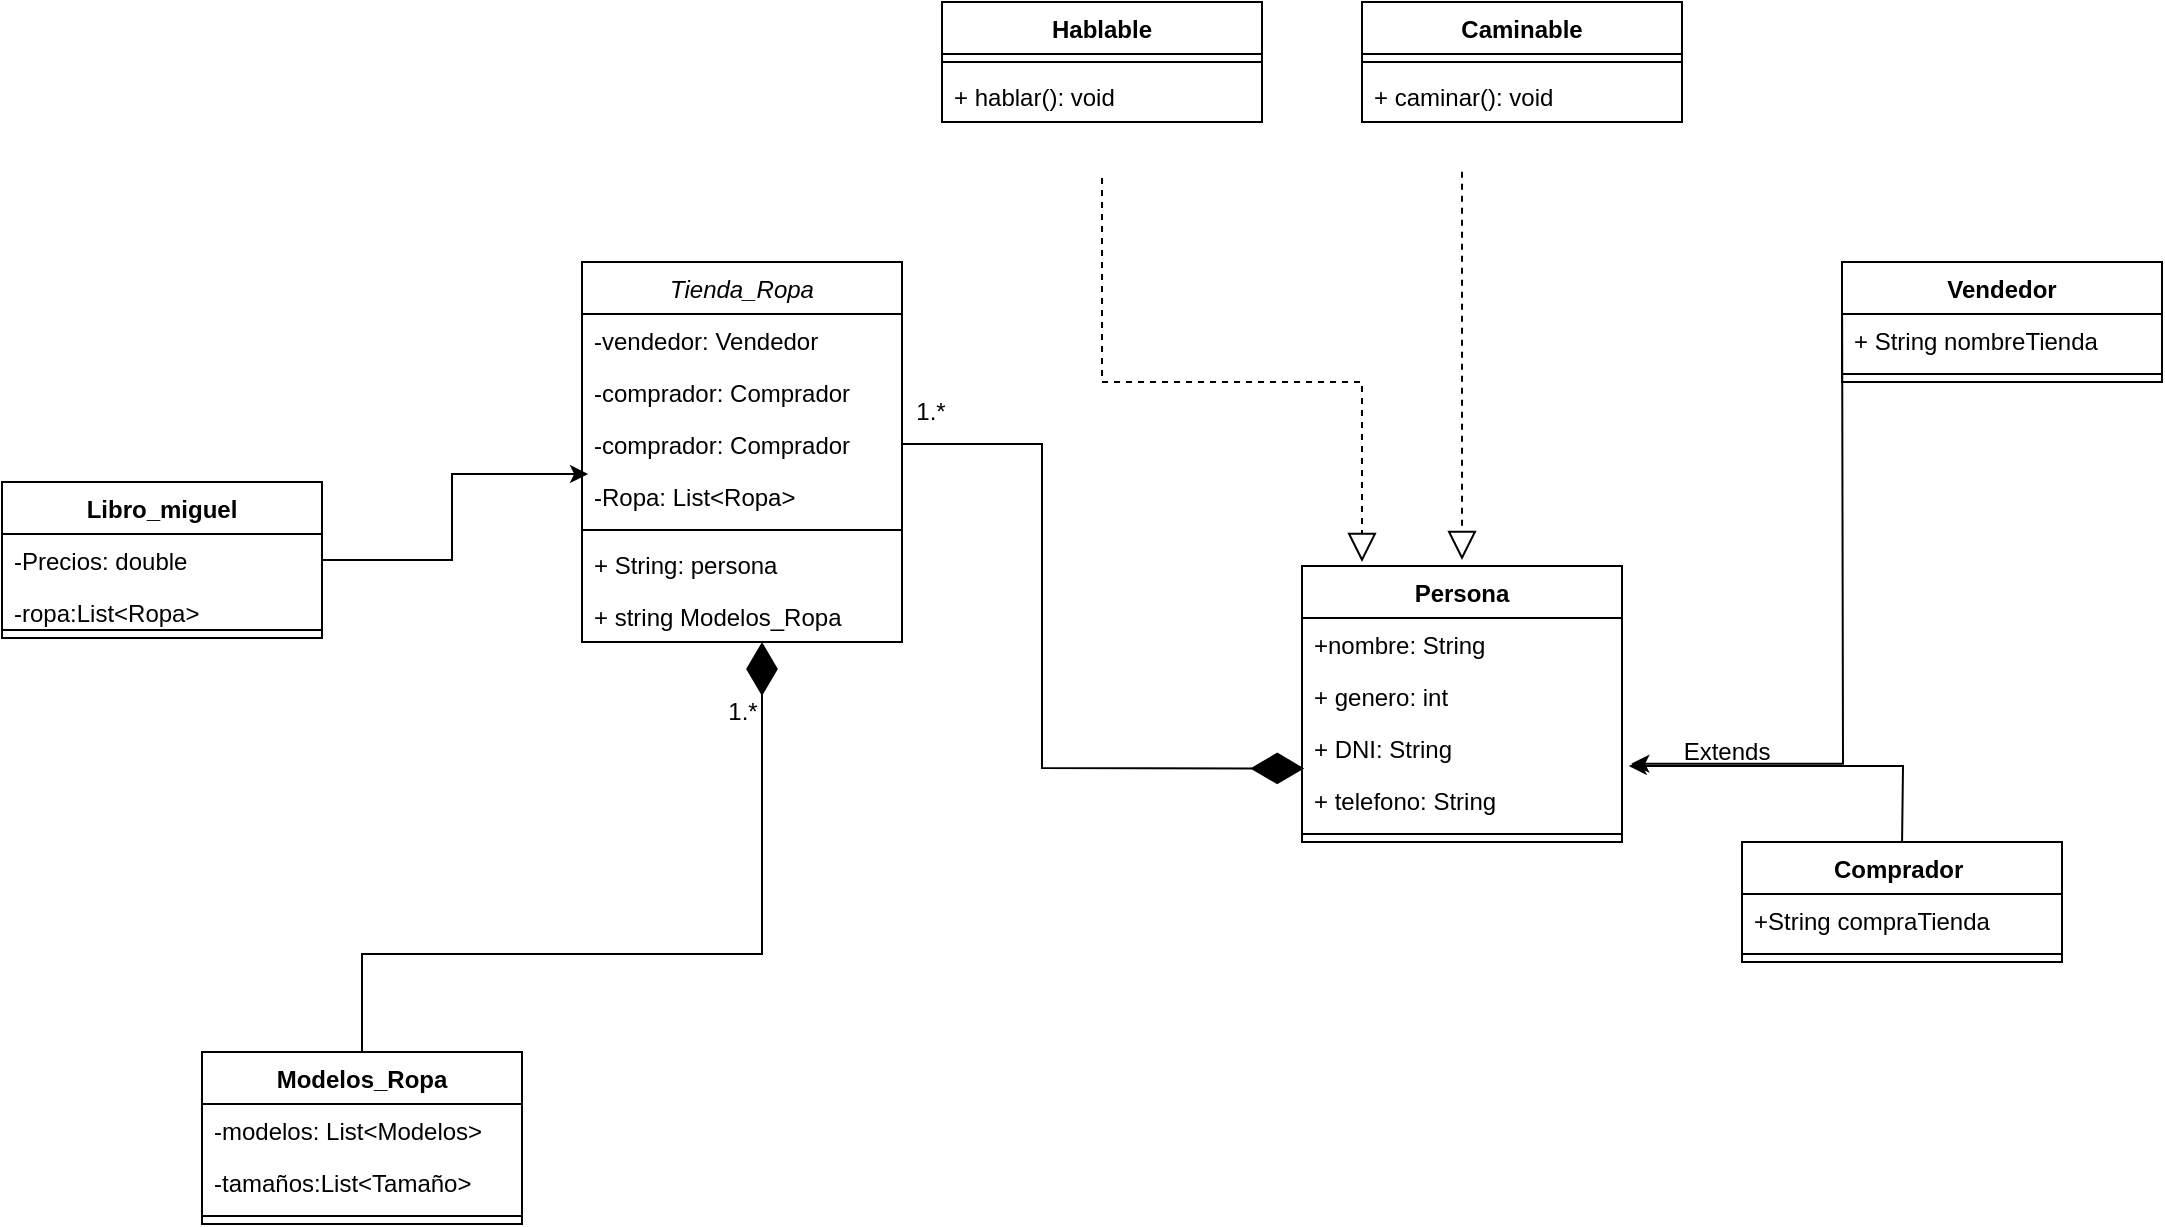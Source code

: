 <mxfile version="22.0.8" type="github">
  <diagram id="C5RBs43oDa-KdzZeNtuy" name="Page-1">
    <mxGraphModel dx="2220" dy="1935" grid="1" gridSize="10" guides="1" tooltips="1" connect="1" arrows="1" fold="1" page="1" pageScale="1" pageWidth="827" pageHeight="1169" math="0" shadow="0">
      <root>
        <mxCell id="WIyWlLk6GJQsqaUBKTNV-0" />
        <mxCell id="WIyWlLk6GJQsqaUBKTNV-1" parent="WIyWlLk6GJQsqaUBKTNV-0" />
        <mxCell id="zkfFHV4jXpPFQw0GAbJ--0" value="Tienda_Ropa" style="swimlane;fontStyle=2;align=center;verticalAlign=top;childLayout=stackLayout;horizontal=1;startSize=26;horizontalStack=0;resizeParent=1;resizeLast=0;collapsible=1;marginBottom=0;rounded=0;shadow=0;strokeWidth=1;" parent="WIyWlLk6GJQsqaUBKTNV-1" vertex="1">
          <mxGeometry x="220" y="120" width="160" height="190" as="geometry">
            <mxRectangle x="230" y="140" width="160" height="26" as="alternateBounds" />
          </mxGeometry>
        </mxCell>
        <mxCell id="zkfFHV4jXpPFQw0GAbJ--1" value="-vendedor: Vendedor" style="text;align=left;verticalAlign=top;spacingLeft=4;spacingRight=4;overflow=hidden;rotatable=0;points=[[0,0.5],[1,0.5]];portConstraint=eastwest;" parent="zkfFHV4jXpPFQw0GAbJ--0" vertex="1">
          <mxGeometry y="26" width="160" height="26" as="geometry" />
        </mxCell>
        <mxCell id="zkfFHV4jXpPFQw0GAbJ--2" value="-comprador: Comprador" style="text;align=left;verticalAlign=top;spacingLeft=4;spacingRight=4;overflow=hidden;rotatable=0;points=[[0,0.5],[1,0.5]];portConstraint=eastwest;rounded=0;shadow=0;html=0;" parent="zkfFHV4jXpPFQw0GAbJ--0" vertex="1">
          <mxGeometry y="52" width="160" height="26" as="geometry" />
        </mxCell>
        <mxCell id="3H30AkDvmDD4xyyNhyk9-2" value="-comprador: Comprador" style="text;align=left;verticalAlign=top;spacingLeft=4;spacingRight=4;overflow=hidden;rotatable=0;points=[[0,0.5],[1,0.5]];portConstraint=eastwest;rounded=0;shadow=0;html=0;" vertex="1" parent="zkfFHV4jXpPFQw0GAbJ--0">
          <mxGeometry y="78" width="160" height="26" as="geometry" />
        </mxCell>
        <mxCell id="3H30AkDvmDD4xyyNhyk9-1" value="-Ropa: List&lt;Ropa&gt;" style="text;align=left;verticalAlign=top;spacingLeft=4;spacingRight=4;overflow=hidden;rotatable=0;points=[[0,0.5],[1,0.5]];portConstraint=eastwest;rounded=0;shadow=0;html=0;" vertex="1" parent="zkfFHV4jXpPFQw0GAbJ--0">
          <mxGeometry y="104" width="160" height="26" as="geometry" />
        </mxCell>
        <mxCell id="zkfFHV4jXpPFQw0GAbJ--4" value="" style="line;html=1;strokeWidth=1;align=left;verticalAlign=middle;spacingTop=-1;spacingLeft=3;spacingRight=3;rotatable=0;labelPosition=right;points=[];portConstraint=eastwest;" parent="zkfFHV4jXpPFQw0GAbJ--0" vertex="1">
          <mxGeometry y="130" width="160" height="8" as="geometry" />
        </mxCell>
        <mxCell id="3H30AkDvmDD4xyyNhyk9-72" value="+ String: persona" style="text;align=left;verticalAlign=top;spacingLeft=4;spacingRight=4;overflow=hidden;rotatable=0;points=[[0,0.5],[1,0.5]];portConstraint=eastwest;" vertex="1" parent="zkfFHV4jXpPFQw0GAbJ--0">
          <mxGeometry y="138" width="160" height="26" as="geometry" />
        </mxCell>
        <mxCell id="zkfFHV4jXpPFQw0GAbJ--5" value="+ string Modelos_Ropa" style="text;align=left;verticalAlign=top;spacingLeft=4;spacingRight=4;overflow=hidden;rotatable=0;points=[[0,0.5],[1,0.5]];portConstraint=eastwest;" parent="zkfFHV4jXpPFQw0GAbJ--0" vertex="1">
          <mxGeometry y="164" width="160" height="26" as="geometry" />
        </mxCell>
        <mxCell id="3H30AkDvmDD4xyyNhyk9-3" value="" style="endArrow=diamondThin;endFill=1;endSize=24;html=1;rounded=0;exitX=1;exitY=0.5;exitDx=0;exitDy=0;entryX=0.007;entryY=-0.106;entryDx=0;entryDy=0;entryPerimeter=0;" edge="1" parent="WIyWlLk6GJQsqaUBKTNV-1" source="3H30AkDvmDD4xyyNhyk9-2" target="3H30AkDvmDD4xyyNhyk9-49">
          <mxGeometry width="160" relative="1" as="geometry">
            <mxPoint x="430" y="110" as="sourcePoint" />
            <mxPoint x="590" y="110" as="targetPoint" />
            <Array as="points">
              <mxPoint x="450" y="211" />
              <mxPoint x="450" y="373" />
            </Array>
          </mxGeometry>
        </mxCell>
        <mxCell id="3H30AkDvmDD4xyyNhyk9-14" value="Modelos_Ropa" style="swimlane;fontStyle=1;align=center;verticalAlign=top;childLayout=stackLayout;horizontal=1;startSize=26;horizontalStack=0;resizeParent=1;resizeParentMax=0;resizeLast=0;collapsible=1;marginBottom=0;whiteSpace=wrap;html=1;" vertex="1" parent="WIyWlLk6GJQsqaUBKTNV-1">
          <mxGeometry x="30" y="515" width="160" height="86" as="geometry" />
        </mxCell>
        <mxCell id="3H30AkDvmDD4xyyNhyk9-15" value="-modelos: List&amp;lt;Modelos&amp;gt;" style="text;strokeColor=none;fillColor=none;align=left;verticalAlign=top;spacingLeft=4;spacingRight=4;overflow=hidden;rotatable=0;points=[[0,0.5],[1,0.5]];portConstraint=eastwest;whiteSpace=wrap;html=1;" vertex="1" parent="3H30AkDvmDD4xyyNhyk9-14">
          <mxGeometry y="26" width="160" height="26" as="geometry" />
        </mxCell>
        <mxCell id="3H30AkDvmDD4xyyNhyk9-18" value="-tamaños:List&amp;lt;Tamaño&amp;gt;" style="text;strokeColor=none;fillColor=none;align=left;verticalAlign=top;spacingLeft=4;spacingRight=4;overflow=hidden;rotatable=0;points=[[0,0.5],[1,0.5]];portConstraint=eastwest;whiteSpace=wrap;html=1;" vertex="1" parent="3H30AkDvmDD4xyyNhyk9-14">
          <mxGeometry y="52" width="160" height="26" as="geometry" />
        </mxCell>
        <mxCell id="3H30AkDvmDD4xyyNhyk9-16" value="" style="line;strokeWidth=1;fillColor=none;align=left;verticalAlign=middle;spacingTop=-1;spacingLeft=3;spacingRight=3;rotatable=0;labelPosition=right;points=[];portConstraint=eastwest;strokeColor=inherit;" vertex="1" parent="3H30AkDvmDD4xyyNhyk9-14">
          <mxGeometry y="78" width="160" height="8" as="geometry" />
        </mxCell>
        <mxCell id="3H30AkDvmDD4xyyNhyk9-20" value="Libro_miguel" style="swimlane;fontStyle=1;align=center;verticalAlign=top;childLayout=stackLayout;horizontal=1;startSize=26;horizontalStack=0;resizeParent=1;resizeParentMax=0;resizeLast=0;collapsible=1;marginBottom=0;whiteSpace=wrap;html=1;" vertex="1" parent="WIyWlLk6GJQsqaUBKTNV-1">
          <mxGeometry x="-70" y="230" width="160" height="78" as="geometry" />
        </mxCell>
        <mxCell id="3H30AkDvmDD4xyyNhyk9-21" value="-Precios: double" style="text;strokeColor=none;fillColor=none;align=left;verticalAlign=top;spacingLeft=4;spacingRight=4;overflow=hidden;rotatable=0;points=[[0,0.5],[1,0.5]];portConstraint=eastwest;whiteSpace=wrap;html=1;" vertex="1" parent="3H30AkDvmDD4xyyNhyk9-20">
          <mxGeometry y="26" width="160" height="26" as="geometry" />
        </mxCell>
        <mxCell id="3H30AkDvmDD4xyyNhyk9-25" value="-ropa:List&amp;lt;Ropa&amp;gt;" style="text;strokeColor=none;fillColor=none;align=left;verticalAlign=top;spacingLeft=4;spacingRight=4;overflow=hidden;rotatable=0;points=[[0,0.5],[1,0.5]];portConstraint=eastwest;whiteSpace=wrap;html=1;" vertex="1" parent="3H30AkDvmDD4xyyNhyk9-20">
          <mxGeometry y="52" width="160" height="18" as="geometry" />
        </mxCell>
        <mxCell id="3H30AkDvmDD4xyyNhyk9-22" value="" style="line;strokeWidth=1;fillColor=none;align=left;verticalAlign=middle;spacingTop=-1;spacingLeft=3;spacingRight=3;rotatable=0;labelPosition=right;points=[];portConstraint=eastwest;strokeColor=inherit;" vertex="1" parent="3H30AkDvmDD4xyyNhyk9-20">
          <mxGeometry y="70" width="160" height="8" as="geometry" />
        </mxCell>
        <mxCell id="3H30AkDvmDD4xyyNhyk9-32" value="Hablable" style="swimlane;fontStyle=1;align=center;verticalAlign=top;childLayout=stackLayout;horizontal=1;startSize=26;horizontalStack=0;resizeParent=1;resizeParentMax=0;resizeLast=0;collapsible=1;marginBottom=0;whiteSpace=wrap;html=1;" vertex="1" parent="WIyWlLk6GJQsqaUBKTNV-1">
          <mxGeometry x="400" y="-10" width="160" height="60" as="geometry" />
        </mxCell>
        <mxCell id="3H30AkDvmDD4xyyNhyk9-34" value="" style="line;strokeWidth=1;fillColor=none;align=left;verticalAlign=middle;spacingTop=-1;spacingLeft=3;spacingRight=3;rotatable=0;labelPosition=right;points=[];portConstraint=eastwest;strokeColor=inherit;" vertex="1" parent="3H30AkDvmDD4xyyNhyk9-32">
          <mxGeometry y="26" width="160" height="8" as="geometry" />
        </mxCell>
        <mxCell id="3H30AkDvmDD4xyyNhyk9-35" value="+ hablar(): void" style="text;strokeColor=none;fillColor=none;align=left;verticalAlign=top;spacingLeft=4;spacingRight=4;overflow=hidden;rotatable=0;points=[[0,0.5],[1,0.5]];portConstraint=eastwest;whiteSpace=wrap;html=1;" vertex="1" parent="3H30AkDvmDD4xyyNhyk9-32">
          <mxGeometry y="34" width="160" height="26" as="geometry" />
        </mxCell>
        <mxCell id="3H30AkDvmDD4xyyNhyk9-36" value="Caminable" style="swimlane;fontStyle=1;align=center;verticalAlign=top;childLayout=stackLayout;horizontal=1;startSize=26;horizontalStack=0;resizeParent=1;resizeParentMax=0;resizeLast=0;collapsible=1;marginBottom=0;whiteSpace=wrap;html=1;" vertex="1" parent="WIyWlLk6GJQsqaUBKTNV-1">
          <mxGeometry x="610" y="-10" width="160" height="60" as="geometry" />
        </mxCell>
        <mxCell id="3H30AkDvmDD4xyyNhyk9-38" value="" style="line;strokeWidth=1;fillColor=none;align=left;verticalAlign=middle;spacingTop=-1;spacingLeft=3;spacingRight=3;rotatable=0;labelPosition=right;points=[];portConstraint=eastwest;strokeColor=inherit;" vertex="1" parent="3H30AkDvmDD4xyyNhyk9-36">
          <mxGeometry y="26" width="160" height="8" as="geometry" />
        </mxCell>
        <mxCell id="3H30AkDvmDD4xyyNhyk9-39" value="+ caminar(): void&amp;nbsp;" style="text;strokeColor=none;fillColor=none;align=left;verticalAlign=top;spacingLeft=4;spacingRight=4;overflow=hidden;rotatable=0;points=[[0,0.5],[1,0.5]];portConstraint=eastwest;whiteSpace=wrap;html=1;" vertex="1" parent="3H30AkDvmDD4xyyNhyk9-36">
          <mxGeometry y="34" width="160" height="26" as="geometry" />
        </mxCell>
        <mxCell id="3H30AkDvmDD4xyyNhyk9-69" value="" style="endArrow=block;dashed=1;endFill=0;endSize=12;html=1;rounded=0;" edge="1" parent="3H30AkDvmDD4xyyNhyk9-36">
          <mxGeometry width="160" relative="1" as="geometry">
            <mxPoint x="50" y="84.82" as="sourcePoint" />
            <mxPoint x="50" y="279" as="targetPoint" />
          </mxGeometry>
        </mxCell>
        <mxCell id="3H30AkDvmDD4xyyNhyk9-42" value="Persona" style="swimlane;fontStyle=1;align=center;verticalAlign=top;childLayout=stackLayout;horizontal=1;startSize=26;horizontalStack=0;resizeParent=1;resizeParentMax=0;resizeLast=0;collapsible=1;marginBottom=0;whiteSpace=wrap;html=1;" vertex="1" parent="WIyWlLk6GJQsqaUBKTNV-1">
          <mxGeometry x="580" y="272" width="160" height="138" as="geometry" />
        </mxCell>
        <mxCell id="3H30AkDvmDD4xyyNhyk9-48" value="+nombre: String" style="text;strokeColor=none;fillColor=none;align=left;verticalAlign=top;spacingLeft=4;spacingRight=4;overflow=hidden;rotatable=0;points=[[0,0.5],[1,0.5]];portConstraint=eastwest;whiteSpace=wrap;html=1;" vertex="1" parent="3H30AkDvmDD4xyyNhyk9-42">
          <mxGeometry y="26" width="160" height="26" as="geometry" />
        </mxCell>
        <mxCell id="3H30AkDvmDD4xyyNhyk9-52" value="+ genero: int" style="text;strokeColor=none;fillColor=none;align=left;verticalAlign=top;spacingLeft=4;spacingRight=4;overflow=hidden;rotatable=0;points=[[0,0.5],[1,0.5]];portConstraint=eastwest;whiteSpace=wrap;html=1;" vertex="1" parent="3H30AkDvmDD4xyyNhyk9-42">
          <mxGeometry y="52" width="160" height="26" as="geometry" />
        </mxCell>
        <mxCell id="3H30AkDvmDD4xyyNhyk9-43" value="+ DNI: String" style="text;strokeColor=none;fillColor=none;align=left;verticalAlign=top;spacingLeft=4;spacingRight=4;overflow=hidden;rotatable=0;points=[[0,0.5],[1,0.5]];portConstraint=eastwest;whiteSpace=wrap;html=1;" vertex="1" parent="3H30AkDvmDD4xyyNhyk9-42">
          <mxGeometry y="78" width="160" height="26" as="geometry" />
        </mxCell>
        <mxCell id="3H30AkDvmDD4xyyNhyk9-49" value="+ telefono: String&lt;br&gt;" style="text;strokeColor=none;fillColor=none;align=left;verticalAlign=top;spacingLeft=4;spacingRight=4;overflow=hidden;rotatable=0;points=[[0,0.5],[1,0.5]];portConstraint=eastwest;whiteSpace=wrap;html=1;" vertex="1" parent="3H30AkDvmDD4xyyNhyk9-42">
          <mxGeometry y="104" width="160" height="26" as="geometry" />
        </mxCell>
        <mxCell id="3H30AkDvmDD4xyyNhyk9-44" value="" style="line;strokeWidth=1;fillColor=none;align=left;verticalAlign=middle;spacingTop=-1;spacingLeft=3;spacingRight=3;rotatable=0;labelPosition=right;points=[];portConstraint=eastwest;strokeColor=inherit;" vertex="1" parent="3H30AkDvmDD4xyyNhyk9-42">
          <mxGeometry y="130" width="160" height="8" as="geometry" />
        </mxCell>
        <mxCell id="3H30AkDvmDD4xyyNhyk9-50" style="edgeStyle=orthogonalEdgeStyle;rounded=0;orthogonalLoop=1;jettySize=auto;html=1;exitX=0;exitY=0.5;exitDx=0;exitDy=0;entryX=1.029;entryY=0.803;entryDx=0;entryDy=0;entryPerimeter=0;" edge="1" parent="WIyWlLk6GJQsqaUBKTNV-1" target="3H30AkDvmDD4xyyNhyk9-43">
          <mxGeometry relative="1" as="geometry">
            <mxPoint x="850" y="121" as="sourcePoint" />
          </mxGeometry>
        </mxCell>
        <mxCell id="3H30AkDvmDD4xyyNhyk9-51" style="edgeStyle=orthogonalEdgeStyle;rounded=0;orthogonalLoop=1;jettySize=auto;html=1;exitX=0;exitY=0.75;exitDx=0;exitDy=0;entryX=1.021;entryY=0.848;entryDx=0;entryDy=0;entryPerimeter=0;" edge="1" parent="WIyWlLk6GJQsqaUBKTNV-1" target="3H30AkDvmDD4xyyNhyk9-43">
          <mxGeometry relative="1" as="geometry">
            <mxPoint x="880" y="412.5" as="sourcePoint" />
          </mxGeometry>
        </mxCell>
        <mxCell id="3H30AkDvmDD4xyyNhyk9-56" value="Vendedor" style="swimlane;fontStyle=1;align=center;verticalAlign=top;childLayout=stackLayout;horizontal=1;startSize=26;horizontalStack=0;resizeParent=1;resizeParentMax=0;resizeLast=0;collapsible=1;marginBottom=0;whiteSpace=wrap;html=1;" vertex="1" parent="WIyWlLk6GJQsqaUBKTNV-1">
          <mxGeometry x="850" y="120" width="160" height="60" as="geometry" />
        </mxCell>
        <mxCell id="3H30AkDvmDD4xyyNhyk9-57" value="+ String nombreTienda&amp;nbsp;" style="text;strokeColor=none;fillColor=none;align=left;verticalAlign=top;spacingLeft=4;spacingRight=4;overflow=hidden;rotatable=0;points=[[0,0.5],[1,0.5]];portConstraint=eastwest;whiteSpace=wrap;html=1;" vertex="1" parent="3H30AkDvmDD4xyyNhyk9-56">
          <mxGeometry y="26" width="160" height="26" as="geometry" />
        </mxCell>
        <mxCell id="3H30AkDvmDD4xyyNhyk9-58" value="" style="line;strokeWidth=1;fillColor=none;align=left;verticalAlign=middle;spacingTop=-1;spacingLeft=3;spacingRight=3;rotatable=0;labelPosition=right;points=[];portConstraint=eastwest;strokeColor=inherit;" vertex="1" parent="3H30AkDvmDD4xyyNhyk9-56">
          <mxGeometry y="52" width="160" height="8" as="geometry" />
        </mxCell>
        <mxCell id="3H30AkDvmDD4xyyNhyk9-61" value="Comprador&amp;nbsp;" style="swimlane;fontStyle=1;align=center;verticalAlign=top;childLayout=stackLayout;horizontal=1;startSize=26;horizontalStack=0;resizeParent=1;resizeParentMax=0;resizeLast=0;collapsible=1;marginBottom=0;whiteSpace=wrap;html=1;" vertex="1" parent="WIyWlLk6GJQsqaUBKTNV-1">
          <mxGeometry x="800" y="410" width="160" height="60" as="geometry" />
        </mxCell>
        <mxCell id="3H30AkDvmDD4xyyNhyk9-62" value="+String compraTienda" style="text;strokeColor=none;fillColor=none;align=left;verticalAlign=top;spacingLeft=4;spacingRight=4;overflow=hidden;rotatable=0;points=[[0,0.5],[1,0.5]];portConstraint=eastwest;whiteSpace=wrap;html=1;" vertex="1" parent="3H30AkDvmDD4xyyNhyk9-61">
          <mxGeometry y="26" width="160" height="26" as="geometry" />
        </mxCell>
        <mxCell id="3H30AkDvmDD4xyyNhyk9-63" value="" style="line;strokeWidth=1;fillColor=none;align=left;verticalAlign=middle;spacingTop=-1;spacingLeft=3;spacingRight=3;rotatable=0;labelPosition=right;points=[];portConstraint=eastwest;strokeColor=inherit;" vertex="1" parent="3H30AkDvmDD4xyyNhyk9-61">
          <mxGeometry y="52" width="160" height="8" as="geometry" />
        </mxCell>
        <mxCell id="3H30AkDvmDD4xyyNhyk9-65" value="" style="endArrow=diamondThin;endFill=1;endSize=24;html=1;rounded=0;exitX=0.5;exitY=0;exitDx=0;exitDy=0;" edge="1" parent="WIyWlLk6GJQsqaUBKTNV-1" source="3H30AkDvmDD4xyyNhyk9-14">
          <mxGeometry width="160" relative="1" as="geometry">
            <mxPoint x="110" y="536" as="sourcePoint" />
            <mxPoint x="310" y="310" as="targetPoint" />
            <Array as="points">
              <mxPoint x="110" y="466" />
              <mxPoint x="310" y="466" />
            </Array>
          </mxGeometry>
        </mxCell>
        <mxCell id="3H30AkDvmDD4xyyNhyk9-70" value="" style="endArrow=block;dashed=1;endFill=0;endSize=12;html=1;rounded=0;" edge="1" parent="WIyWlLk6GJQsqaUBKTNV-1">
          <mxGeometry width="160" relative="1" as="geometry">
            <mxPoint x="480" y="78" as="sourcePoint" />
            <mxPoint x="610" y="270" as="targetPoint" />
            <Array as="points">
              <mxPoint x="480" y="180" />
              <mxPoint x="610" y="180" />
            </Array>
          </mxGeometry>
        </mxCell>
        <mxCell id="3H30AkDvmDD4xyyNhyk9-73" style="edgeStyle=orthogonalEdgeStyle;rounded=0;orthogonalLoop=1;jettySize=auto;html=1;exitX=1;exitY=0.5;exitDx=0;exitDy=0;entryX=0.019;entryY=0.077;entryDx=0;entryDy=0;entryPerimeter=0;" edge="1" parent="WIyWlLk6GJQsqaUBKTNV-1" source="3H30AkDvmDD4xyyNhyk9-21" target="3H30AkDvmDD4xyyNhyk9-1">
          <mxGeometry relative="1" as="geometry" />
        </mxCell>
        <mxCell id="3H30AkDvmDD4xyyNhyk9-74" value="Extends" style="text;html=1;align=center;verticalAlign=middle;resizable=0;points=[];autosize=1;strokeColor=none;fillColor=none;" vertex="1" parent="WIyWlLk6GJQsqaUBKTNV-1">
          <mxGeometry x="757" y="350" width="70" height="30" as="geometry" />
        </mxCell>
        <mxCell id="3H30AkDvmDD4xyyNhyk9-75" value="1.*" style="text;html=1;align=center;verticalAlign=middle;resizable=0;points=[];autosize=1;strokeColor=none;fillColor=none;" vertex="1" parent="WIyWlLk6GJQsqaUBKTNV-1">
          <mxGeometry x="374" y="180" width="40" height="30" as="geometry" />
        </mxCell>
        <mxCell id="3H30AkDvmDD4xyyNhyk9-76" value="1.*" style="text;html=1;align=center;verticalAlign=middle;resizable=0;points=[];autosize=1;strokeColor=none;fillColor=none;" vertex="1" parent="WIyWlLk6GJQsqaUBKTNV-1">
          <mxGeometry x="280" y="330" width="40" height="30" as="geometry" />
        </mxCell>
      </root>
    </mxGraphModel>
  </diagram>
</mxfile>

